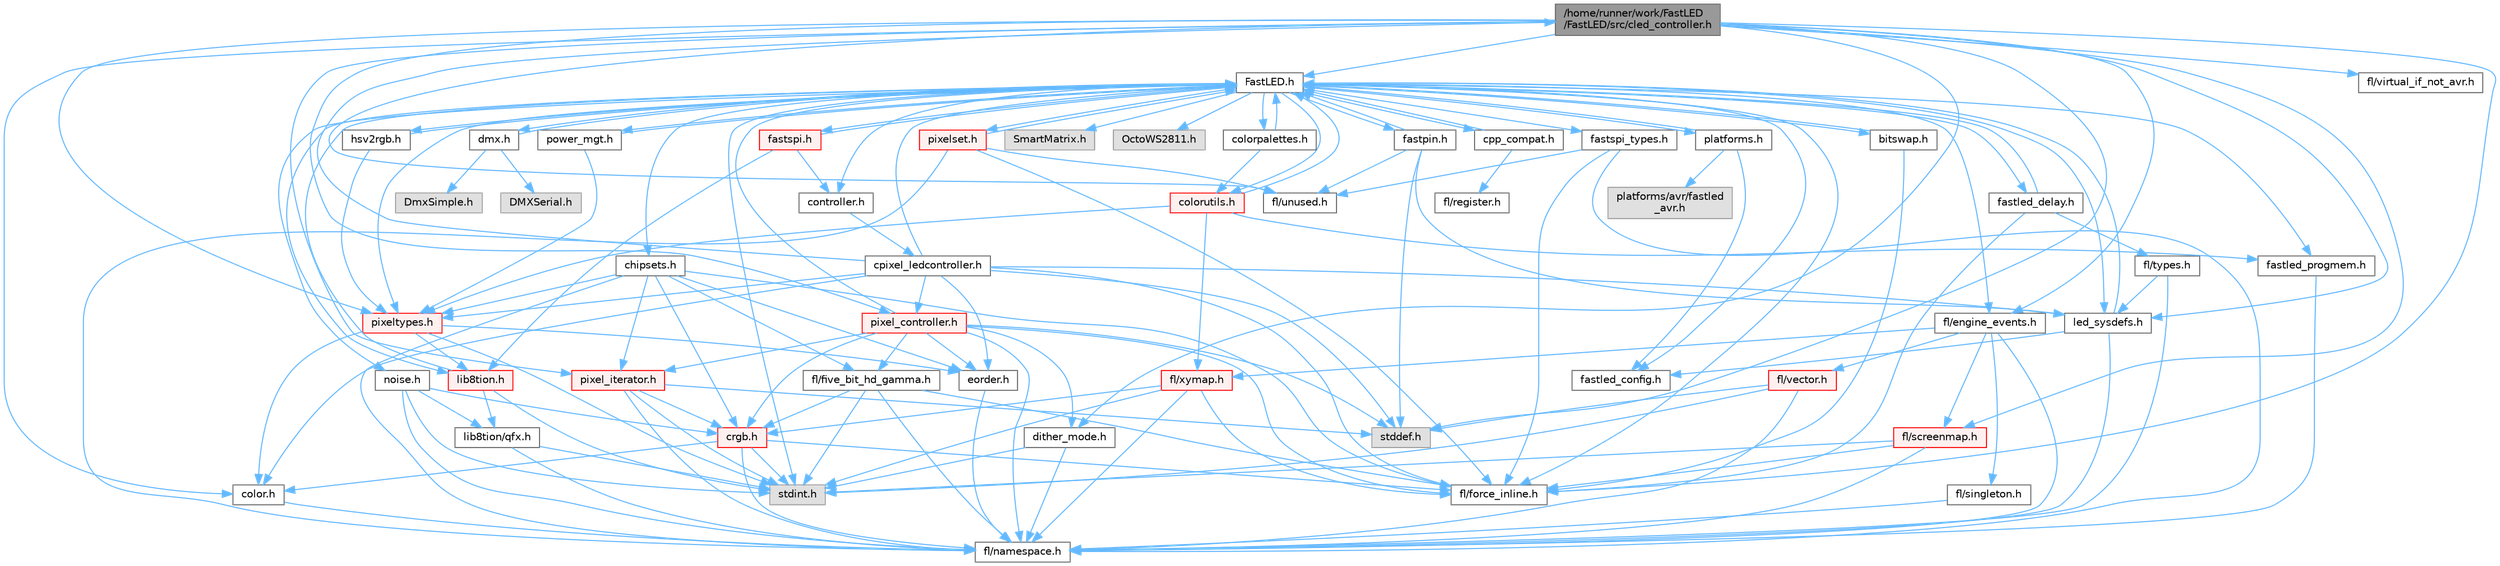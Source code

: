 digraph "/home/runner/work/FastLED/FastLED/src/cled_controller.h"
{
 // LATEX_PDF_SIZE
  bgcolor="transparent";
  edge [fontname=Helvetica,fontsize=10,labelfontname=Helvetica,labelfontsize=10];
  node [fontname=Helvetica,fontsize=10,shape=box,height=0.2,width=0.4];
  Node1 [id="Node000001",label="/home/runner/work/FastLED\l/FastLED/src/cled_controller.h",height=0.2,width=0.4,color="gray40", fillcolor="grey60", style="filled", fontcolor="black",tooltip="base definitions used by led controllers for writing out led data"];
  Node1 -> Node2 [id="edge1_Node000001_Node000002",color="steelblue1",style="solid",tooltip=" "];
  Node2 [id="Node000002",label="stddef.h",height=0.2,width=0.4,color="grey60", fillcolor="#E0E0E0", style="filled",tooltip=" "];
  Node1 -> Node3 [id="edge2_Node000001_Node000003",color="steelblue1",style="solid",tooltip=" "];
  Node3 [id="Node000003",label="FastLED.h",height=0.2,width=0.4,color="grey40", fillcolor="white", style="filled",URL="$db/d97/_fast_l_e_d_8h.html",tooltip="central include file for FastLED, defines the CFastLED class/object"];
  Node3 -> Node4 [id="edge3_Node000003_Node000004",color="steelblue1",style="solid",tooltip=" "];
  Node4 [id="Node000004",label="stdint.h",height=0.2,width=0.4,color="grey60", fillcolor="#E0E0E0", style="filled",tooltip=" "];
  Node3 -> Node5 [id="edge4_Node000003_Node000005",color="steelblue1",style="solid",tooltip=" "];
  Node5 [id="Node000005",label="SmartMatrix.h",height=0.2,width=0.4,color="grey60", fillcolor="#E0E0E0", style="filled",tooltip=" "];
  Node3 -> Node6 [id="edge5_Node000003_Node000006",color="steelblue1",style="solid",tooltip=" "];
  Node6 [id="Node000006",label="OctoWS2811.h",height=0.2,width=0.4,color="grey60", fillcolor="#E0E0E0", style="filled",tooltip=" "];
  Node3 -> Node7 [id="edge6_Node000003_Node000007",color="steelblue1",style="solid",tooltip=" "];
  Node7 [id="Node000007",label="fl/force_inline.h",height=0.2,width=0.4,color="grey40", fillcolor="white", style="filled",URL="$d8/d2d/fl_2force__inline_8h.html",tooltip=" "];
  Node3 -> Node8 [id="edge7_Node000003_Node000008",color="steelblue1",style="solid",tooltip=" "];
  Node8 [id="Node000008",label="cpp_compat.h",height=0.2,width=0.4,color="grey40", fillcolor="white", style="filled",URL="$d9/d13/cpp__compat_8h.html",tooltip="Compatibility functions based on C++ version."];
  Node8 -> Node3 [id="edge8_Node000008_Node000003",color="steelblue1",style="solid",tooltip=" "];
  Node8 -> Node9 [id="edge9_Node000008_Node000009",color="steelblue1",style="solid",tooltip=" "];
  Node9 [id="Node000009",label="fl/register.h",height=0.2,width=0.4,color="grey40", fillcolor="white", style="filled",URL="$d8/dc1/fl_2register_8h.html",tooltip=" "];
  Node3 -> Node10 [id="edge10_Node000003_Node000010",color="steelblue1",style="solid",tooltip=" "];
  Node10 [id="Node000010",label="fastled_config.h",height=0.2,width=0.4,color="grey40", fillcolor="white", style="filled",URL="$d5/d11/fastled__config_8h.html",tooltip="Contains definitions that can be used to configure FastLED at compile time."];
  Node3 -> Node11 [id="edge11_Node000003_Node000011",color="steelblue1",style="solid",tooltip=" "];
  Node11 [id="Node000011",label="led_sysdefs.h",height=0.2,width=0.4,color="grey40", fillcolor="white", style="filled",URL="$d9/d3e/led__sysdefs_8h.html",tooltip="Determines which platform system definitions to include."];
  Node11 -> Node3 [id="edge12_Node000011_Node000003",color="steelblue1",style="solid",tooltip=" "];
  Node11 -> Node10 [id="edge13_Node000011_Node000010",color="steelblue1",style="solid",tooltip=" "];
  Node11 -> Node12 [id="edge14_Node000011_Node000012",color="steelblue1",style="solid",tooltip=" "];
  Node12 [id="Node000012",label="fl/namespace.h",height=0.2,width=0.4,color="grey40", fillcolor="white", style="filled",URL="$df/d2a/namespace_8h.html",tooltip="Implements the FastLED namespace macros."];
  Node3 -> Node13 [id="edge15_Node000003_Node000013",color="steelblue1",style="solid",tooltip=" "];
  Node13 [id="Node000013",label="fastled_delay.h",height=0.2,width=0.4,color="grey40", fillcolor="white", style="filled",URL="$d0/da8/fastled__delay_8h.html",tooltip="Utility functions and classes for managing delay cycles."];
  Node13 -> Node3 [id="edge16_Node000013_Node000003",color="steelblue1",style="solid",tooltip=" "];
  Node13 -> Node14 [id="edge17_Node000013_Node000014",color="steelblue1",style="solid",tooltip=" "];
  Node14 [id="Node000014",label="fl/types.h",height=0.2,width=0.4,color="grey40", fillcolor="white", style="filled",URL="$d7/da1/fl_2types_8h.html",tooltip=" "];
  Node14 -> Node11 [id="edge18_Node000014_Node000011",color="steelblue1",style="solid",tooltip=" "];
  Node14 -> Node12 [id="edge19_Node000014_Node000012",color="steelblue1",style="solid",tooltip=" "];
  Node13 -> Node7 [id="edge20_Node000013_Node000007",color="steelblue1",style="solid",tooltip=" "];
  Node3 -> Node15 [id="edge21_Node000003_Node000015",color="steelblue1",style="solid",tooltip=" "];
  Node15 [id="Node000015",label="bitswap.h",height=0.2,width=0.4,color="grey40", fillcolor="white", style="filled",URL="$de/ded/bitswap_8h.html",tooltip="Functions for doing a rotation of bits/bytes used by parallel output."];
  Node15 -> Node3 [id="edge22_Node000015_Node000003",color="steelblue1",style="solid",tooltip=" "];
  Node15 -> Node7 [id="edge23_Node000015_Node000007",color="steelblue1",style="solid",tooltip=" "];
  Node3 -> Node16 [id="edge24_Node000003_Node000016",color="steelblue1",style="solid",tooltip=" "];
  Node16 [id="Node000016",label="controller.h",height=0.2,width=0.4,color="grey40", fillcolor="white", style="filled",URL="$d2/dd9/controller_8h.html",tooltip="deprecated: base definitions used by led controllers for writing out led data"];
  Node16 -> Node17 [id="edge25_Node000016_Node000017",color="steelblue1",style="solid",tooltip=" "];
  Node17 [id="Node000017",label="cpixel_ledcontroller.h",height=0.2,width=0.4,color="grey40", fillcolor="white", style="filled",URL="$d9/d57/cpixel__ledcontroller_8h.html",tooltip="defines the templated version of the CLEDController class"];
  Node17 -> Node2 [id="edge26_Node000017_Node000002",color="steelblue1",style="solid",tooltip=" "];
  Node17 -> Node3 [id="edge27_Node000017_Node000003",color="steelblue1",style="solid",tooltip=" "];
  Node17 -> Node11 [id="edge28_Node000017_Node000011",color="steelblue1",style="solid",tooltip=" "];
  Node17 -> Node18 [id="edge29_Node000017_Node000018",color="steelblue1",style="solid",tooltip=" "];
  Node18 [id="Node000018",label="pixeltypes.h",height=0.2,width=0.4,color="red", fillcolor="#FFF0F0", style="filled",URL="$d2/dba/pixeltypes_8h.html",tooltip="Includes defintions for RGB and HSV pixels."];
  Node18 -> Node4 [id="edge30_Node000018_Node000004",color="steelblue1",style="solid",tooltip=" "];
  Node18 -> Node19 [id="edge31_Node000018_Node000019",color="steelblue1",style="solid",tooltip=" "];
  Node19 [id="Node000019",label="lib8tion.h",height=0.2,width=0.4,color="red", fillcolor="#FFF0F0", style="filled",URL="$df/da5/lib8tion_8h.html",tooltip="Fast, efficient 8-bit math functions specifically designed for high-performance LED programming."];
  Node19 -> Node3 [id="edge32_Node000019_Node000003",color="steelblue1",style="solid",tooltip=" "];
  Node19 -> Node4 [id="edge33_Node000019_Node000004",color="steelblue1",style="solid",tooltip=" "];
  Node19 -> Node22 [id="edge34_Node000019_Node000022",color="steelblue1",style="solid",tooltip=" "];
  Node22 [id="Node000022",label="lib8tion/qfx.h",height=0.2,width=0.4,color="grey40", fillcolor="white", style="filled",URL="$d2/d19/qfx_8h.html",tooltip=" "];
  Node22 -> Node4 [id="edge35_Node000022_Node000004",color="steelblue1",style="solid",tooltip=" "];
  Node22 -> Node12 [id="edge36_Node000022_Node000012",color="steelblue1",style="solid",tooltip=" "];
  Node18 -> Node28 [id="edge37_Node000018_Node000028",color="steelblue1",style="solid",tooltip=" "];
  Node28 [id="Node000028",label="color.h",height=0.2,width=0.4,color="grey40", fillcolor="white", style="filled",URL="$d2/d6b/src_2color_8h.html",tooltip="Contains definitions for color correction and temperature."];
  Node28 -> Node12 [id="edge38_Node000028_Node000012",color="steelblue1",style="solid",tooltip=" "];
  Node18 -> Node33 [id="edge39_Node000018_Node000033",color="steelblue1",style="solid",tooltip=" "];
  Node33 [id="Node000033",label="eorder.h",height=0.2,width=0.4,color="grey40", fillcolor="white", style="filled",URL="$db/d07/eorder_8h.html",tooltip="Defines color channel ordering enumerations."];
  Node33 -> Node12 [id="edge40_Node000033_Node000012",color="steelblue1",style="solid",tooltip=" "];
  Node17 -> Node28 [id="edge41_Node000017_Node000028",color="steelblue1",style="solid",tooltip=" "];
  Node17 -> Node33 [id="edge42_Node000017_Node000033",color="steelblue1",style="solid",tooltip=" "];
  Node17 -> Node7 [id="edge43_Node000017_Node000007",color="steelblue1",style="solid",tooltip=" "];
  Node17 -> Node42 [id="edge44_Node000017_Node000042",color="steelblue1",style="solid",tooltip=" "];
  Node42 [id="Node000042",label="pixel_controller.h",height=0.2,width=0.4,color="red", fillcolor="#FFF0F0", style="filled",URL="$d5/d4d/pixel__controller_8h.html",tooltip="Low level pixel data writing class."];
  Node42 -> Node2 [id="edge45_Node000042_Node000002",color="steelblue1",style="solid",tooltip=" "];
  Node42 -> Node3 [id="edge46_Node000042_Node000003",color="steelblue1",style="solid",tooltip=" "];
  Node42 -> Node44 [id="edge47_Node000042_Node000044",color="steelblue1",style="solid",tooltip=" "];
  Node44 [id="Node000044",label="fl/five_bit_hd_gamma.h",height=0.2,width=0.4,color="grey40", fillcolor="white", style="filled",URL="$dc/d44/five__bit__hd__gamma_8h.html",tooltip="Declares functions for five-bit gamma correction."];
  Node44 -> Node4 [id="edge48_Node000044_Node000004",color="steelblue1",style="solid",tooltip=" "];
  Node44 -> Node12 [id="edge49_Node000044_Node000012",color="steelblue1",style="solid",tooltip=" "];
  Node44 -> Node7 [id="edge50_Node000044_Node000007",color="steelblue1",style="solid",tooltip=" "];
  Node44 -> Node26 [id="edge51_Node000044_Node000026",color="steelblue1",style="solid",tooltip=" "];
  Node26 [id="Node000026",label="crgb.h",height=0.2,width=0.4,color="red", fillcolor="#FFF0F0", style="filled",URL="$db/dd1/crgb_8h.html",tooltip="Defines the red, green, and blue (RGB) pixel struct."];
  Node26 -> Node4 [id="edge52_Node000026_Node000004",color="steelblue1",style="solid",tooltip=" "];
  Node26 -> Node12 [id="edge53_Node000026_Node000012",color="steelblue1",style="solid",tooltip=" "];
  Node26 -> Node28 [id="edge54_Node000026_Node000028",color="steelblue1",style="solid",tooltip=" "];
  Node26 -> Node7 [id="edge55_Node000026_Node000007",color="steelblue1",style="solid",tooltip=" "];
  Node42 -> Node7 [id="edge56_Node000042_Node000007",color="steelblue1",style="solid",tooltip=" "];
  Node42 -> Node12 [id="edge57_Node000042_Node000012",color="steelblue1",style="solid",tooltip=" "];
  Node42 -> Node33 [id="edge58_Node000042_Node000033",color="steelblue1",style="solid",tooltip=" "];
  Node42 -> Node45 [id="edge59_Node000042_Node000045",color="steelblue1",style="solid",tooltip=" "];
  Node45 [id="Node000045",label="dither_mode.h",height=0.2,width=0.4,color="grey40", fillcolor="white", style="filled",URL="$d8/d90/dither__mode_8h.html",tooltip="Declares dithering options and types."];
  Node45 -> Node4 [id="edge60_Node000045_Node000004",color="steelblue1",style="solid",tooltip=" "];
  Node45 -> Node12 [id="edge61_Node000045_Node000012",color="steelblue1",style="solid",tooltip=" "];
  Node42 -> Node46 [id="edge62_Node000042_Node000046",color="steelblue1",style="solid",tooltip=" "];
  Node46 [id="Node000046",label="pixel_iterator.h",height=0.2,width=0.4,color="red", fillcolor="#FFF0F0", style="filled",URL="$d8/d6c/pixel__iterator_8h.html",tooltip="Non-templated low level pixel data writing class."];
  Node46 -> Node2 [id="edge63_Node000046_Node000002",color="steelblue1",style="solid",tooltip=" "];
  Node46 -> Node4 [id="edge64_Node000046_Node000004",color="steelblue1",style="solid",tooltip=" "];
  Node46 -> Node12 [id="edge65_Node000046_Node000012",color="steelblue1",style="solid",tooltip=" "];
  Node46 -> Node26 [id="edge66_Node000046_Node000026",color="steelblue1",style="solid",tooltip=" "];
  Node42 -> Node26 [id="edge67_Node000042_Node000026",color="steelblue1",style="solid",tooltip=" "];
  Node17 -> Node1 [id="edge68_Node000017_Node000001",color="steelblue1",style="solid",tooltip=" "];
  Node3 -> Node47 [id="edge69_Node000003_Node000047",color="steelblue1",style="solid",tooltip=" "];
  Node47 [id="Node000047",label="fastpin.h",height=0.2,width=0.4,color="grey40", fillcolor="white", style="filled",URL="$db/d65/fastpin_8h.html",tooltip="Class base definitions for defining fast pin access."];
  Node47 -> Node3 [id="edge70_Node000047_Node000003",color="steelblue1",style="solid",tooltip=" "];
  Node47 -> Node11 [id="edge71_Node000047_Node000011",color="steelblue1",style="solid",tooltip=" "];
  Node47 -> Node2 [id="edge72_Node000047_Node000002",color="steelblue1",style="solid",tooltip=" "];
  Node47 -> Node48 [id="edge73_Node000047_Node000048",color="steelblue1",style="solid",tooltip=" "];
  Node48 [id="Node000048",label="fl/unused.h",height=0.2,width=0.4,color="grey40", fillcolor="white", style="filled",URL="$d8/d4b/unused_8h.html",tooltip=" "];
  Node3 -> Node49 [id="edge74_Node000003_Node000049",color="steelblue1",style="solid",tooltip=" "];
  Node49 [id="Node000049",label="fastspi_types.h",height=0.2,width=0.4,color="grey40", fillcolor="white", style="filled",URL="$d2/ddb/fastspi__types_8h.html",tooltip="Data types and constants used by SPI interfaces."];
  Node49 -> Node7 [id="edge75_Node000049_Node000007",color="steelblue1",style="solid",tooltip=" "];
  Node49 -> Node12 [id="edge76_Node000049_Node000012",color="steelblue1",style="solid",tooltip=" "];
  Node49 -> Node48 [id="edge77_Node000049_Node000048",color="steelblue1",style="solid",tooltip=" "];
  Node3 -> Node50 [id="edge78_Node000003_Node000050",color="steelblue1",style="solid",tooltip=" "];
  Node50 [id="Node000050",label="dmx.h",height=0.2,width=0.4,color="grey40", fillcolor="white", style="filled",URL="$d3/de1/dmx_8h.html",tooltip="Defines the DMX512-based LED controllers."];
  Node50 -> Node3 [id="edge79_Node000050_Node000003",color="steelblue1",style="solid",tooltip=" "];
  Node50 -> Node51 [id="edge80_Node000050_Node000051",color="steelblue1",style="solid",tooltip=" "];
  Node51 [id="Node000051",label="DmxSimple.h",height=0.2,width=0.4,color="grey60", fillcolor="#E0E0E0", style="filled",tooltip=" "];
  Node50 -> Node52 [id="edge81_Node000050_Node000052",color="steelblue1",style="solid",tooltip=" "];
  Node52 [id="Node000052",label="DMXSerial.h",height=0.2,width=0.4,color="grey60", fillcolor="#E0E0E0", style="filled",tooltip=" "];
  Node3 -> Node53 [id="edge82_Node000003_Node000053",color="steelblue1",style="solid",tooltip=" "];
  Node53 [id="Node000053",label="platforms.h",height=0.2,width=0.4,color="grey40", fillcolor="white", style="filled",URL="$da/dc9/platforms_8h.html",tooltip="Determines which platforms headers to include."];
  Node53 -> Node3 [id="edge83_Node000053_Node000003",color="steelblue1",style="solid",tooltip=" "];
  Node53 -> Node10 [id="edge84_Node000053_Node000010",color="steelblue1",style="solid",tooltip=" "];
  Node53 -> Node54 [id="edge85_Node000053_Node000054",color="steelblue1",style="solid",tooltip=" "];
  Node54 [id="Node000054",label="platforms/avr/fastled\l_avr.h",height=0.2,width=0.4,color="grey60", fillcolor="#E0E0E0", style="filled",tooltip=" "];
  Node3 -> Node55 [id="edge86_Node000003_Node000055",color="steelblue1",style="solid",tooltip=" "];
  Node55 [id="Node000055",label="fastled_progmem.h",height=0.2,width=0.4,color="grey40", fillcolor="white", style="filled",URL="$df/dab/fastled__progmem_8h.html",tooltip="Wrapper definitions to allow seamless use of PROGMEM in environments that have it."];
  Node55 -> Node12 [id="edge87_Node000055_Node000012",color="steelblue1",style="solid",tooltip=" "];
  Node3 -> Node19 [id="edge88_Node000003_Node000019",color="steelblue1",style="solid",tooltip=" "];
  Node3 -> Node18 [id="edge89_Node000003_Node000018",color="steelblue1",style="solid",tooltip=" "];
  Node3 -> Node56 [id="edge90_Node000003_Node000056",color="steelblue1",style="solid",tooltip=" "];
  Node56 [id="Node000056",label="hsv2rgb.h",height=0.2,width=0.4,color="grey40", fillcolor="white", style="filled",URL="$de/d9a/hsv2rgb_8h.html",tooltip="Functions to convert from the HSV colorspace to the RGB colorspace."];
  Node56 -> Node3 [id="edge91_Node000056_Node000003",color="steelblue1",style="solid",tooltip=" "];
  Node56 -> Node18 [id="edge92_Node000056_Node000018",color="steelblue1",style="solid",tooltip=" "];
  Node3 -> Node57 [id="edge93_Node000003_Node000057",color="steelblue1",style="solid",tooltip=" "];
  Node57 [id="Node000057",label="colorutils.h",height=0.2,width=0.4,color="red", fillcolor="#FFF0F0", style="filled",URL="$d1/dfb/colorutils_8h.html",tooltip="Utility functions for color fill, palettes, blending, and more."];
  Node57 -> Node3 [id="edge94_Node000057_Node000003",color="steelblue1",style="solid",tooltip=" "];
  Node57 -> Node18 [id="edge95_Node000057_Node000018",color="steelblue1",style="solid",tooltip=" "];
  Node57 -> Node55 [id="edge96_Node000057_Node000055",color="steelblue1",style="solid",tooltip=" "];
  Node57 -> Node58 [id="edge97_Node000057_Node000058",color="steelblue1",style="solid",tooltip=" "];
  Node58 [id="Node000058",label="fl/xymap.h",height=0.2,width=0.4,color="red", fillcolor="#FFF0F0", style="filled",URL="$d6/dc9/fl_2xymap_8h.html",tooltip=" "];
  Node58 -> Node4 [id="edge98_Node000058_Node000004",color="steelblue1",style="solid",tooltip=" "];
  Node58 -> Node26 [id="edge99_Node000058_Node000026",color="steelblue1",style="solid",tooltip=" "];
  Node58 -> Node7 [id="edge100_Node000058_Node000007",color="steelblue1",style="solid",tooltip=" "];
  Node58 -> Node12 [id="edge101_Node000058_Node000012",color="steelblue1",style="solid",tooltip=" "];
  Node3 -> Node63 [id="edge102_Node000003_Node000063",color="steelblue1",style="solid",tooltip=" "];
  Node63 [id="Node000063",label="pixelset.h",height=0.2,width=0.4,color="red", fillcolor="#FFF0F0", style="filled",URL="$d4/d46/pixelset_8h.html",tooltip="Declares classes for managing logical groups of LEDs."];
  Node63 -> Node3 [id="edge103_Node000063_Node000003",color="steelblue1",style="solid",tooltip=" "];
  Node63 -> Node7 [id="edge104_Node000063_Node000007",color="steelblue1",style="solid",tooltip=" "];
  Node63 -> Node48 [id="edge105_Node000063_Node000048",color="steelblue1",style="solid",tooltip=" "];
  Node63 -> Node12 [id="edge106_Node000063_Node000012",color="steelblue1",style="solid",tooltip=" "];
  Node3 -> Node65 [id="edge107_Node000003_Node000065",color="steelblue1",style="solid",tooltip=" "];
  Node65 [id="Node000065",label="colorpalettes.h",height=0.2,width=0.4,color="grey40", fillcolor="white", style="filled",URL="$dc/dcc/colorpalettes_8h.html",tooltip="Declarations for the predefined color palettes supplied by FastLED."];
  Node65 -> Node3 [id="edge108_Node000065_Node000003",color="steelblue1",style="solid",tooltip=" "];
  Node65 -> Node57 [id="edge109_Node000065_Node000057",color="steelblue1",style="solid",tooltip=" "];
  Node3 -> Node66 [id="edge110_Node000003_Node000066",color="steelblue1",style="solid",tooltip=" "];
  Node66 [id="Node000066",label="noise.h",height=0.2,width=0.4,color="grey40", fillcolor="white", style="filled",URL="$d1/d31/noise_8h.html",tooltip="Functions to generate and fill arrays with noise."];
  Node66 -> Node4 [id="edge111_Node000066_Node000004",color="steelblue1",style="solid",tooltip=" "];
  Node66 -> Node26 [id="edge112_Node000066_Node000026",color="steelblue1",style="solid",tooltip=" "];
  Node66 -> Node12 [id="edge113_Node000066_Node000012",color="steelblue1",style="solid",tooltip=" "];
  Node66 -> Node22 [id="edge114_Node000066_Node000022",color="steelblue1",style="solid",tooltip=" "];
  Node3 -> Node67 [id="edge115_Node000003_Node000067",color="steelblue1",style="solid",tooltip=" "];
  Node67 [id="Node000067",label="power_mgt.h",height=0.2,width=0.4,color="grey40", fillcolor="white", style="filled",URL="$dc/d5b/power__mgt_8h.html",tooltip="Functions to limit the power used by FastLED."];
  Node67 -> Node3 [id="edge116_Node000067_Node000003",color="steelblue1",style="solid",tooltip=" "];
  Node67 -> Node18 [id="edge117_Node000067_Node000018",color="steelblue1",style="solid",tooltip=" "];
  Node3 -> Node68 [id="edge118_Node000003_Node000068",color="steelblue1",style="solid",tooltip=" "];
  Node68 [id="Node000068",label="fastspi.h",height=0.2,width=0.4,color="red", fillcolor="#FFF0F0", style="filled",URL="$d6/ddc/fastspi_8h.html",tooltip="Serial peripheral interface (SPI) definitions per platform."];
  Node68 -> Node3 [id="edge119_Node000068_Node000003",color="steelblue1",style="solid",tooltip=" "];
  Node68 -> Node16 [id="edge120_Node000068_Node000016",color="steelblue1",style="solid",tooltip=" "];
  Node68 -> Node19 [id="edge121_Node000068_Node000019",color="steelblue1",style="solid",tooltip=" "];
  Node3 -> Node70 [id="edge122_Node000003_Node000070",color="steelblue1",style="solid",tooltip=" "];
  Node70 [id="Node000070",label="chipsets.h",height=0.2,width=0.4,color="grey40", fillcolor="white", style="filled",URL="$db/d66/chipsets_8h.html",tooltip="Contains the bulk of the definitions for the various LED chipsets supported."];
  Node70 -> Node18 [id="edge123_Node000070_Node000018",color="steelblue1",style="solid",tooltip=" "];
  Node70 -> Node44 [id="edge124_Node000070_Node000044",color="steelblue1",style="solid",tooltip=" "];
  Node70 -> Node7 [id="edge125_Node000070_Node000007",color="steelblue1",style="solid",tooltip=" "];
  Node70 -> Node46 [id="edge126_Node000070_Node000046",color="steelblue1",style="solid",tooltip=" "];
  Node70 -> Node26 [id="edge127_Node000070_Node000026",color="steelblue1",style="solid",tooltip=" "];
  Node70 -> Node33 [id="edge128_Node000070_Node000033",color="steelblue1",style="solid",tooltip=" "];
  Node70 -> Node12 [id="edge129_Node000070_Node000012",color="steelblue1",style="solid",tooltip=" "];
  Node3 -> Node71 [id="edge130_Node000003_Node000071",color="steelblue1",style="solid",tooltip=" "];
  Node71 [id="Node000071",label="fl/engine_events.h",height=0.2,width=0.4,color="grey40", fillcolor="white", style="filled",URL="$dc/dd9/fl_2engine__events_8h.html",tooltip=" "];
  Node71 -> Node38 [id="edge131_Node000071_Node000038",color="steelblue1",style="solid",tooltip=" "];
  Node38 [id="Node000038",label="fl/vector.h",height=0.2,width=0.4,color="red", fillcolor="#FFF0F0", style="filled",URL="$d6/d68/vector_8h.html",tooltip=" "];
  Node38 -> Node4 [id="edge132_Node000038_Node000004",color="steelblue1",style="solid",tooltip=" "];
  Node38 -> Node2 [id="edge133_Node000038_Node000002",color="steelblue1",style="solid",tooltip=" "];
  Node38 -> Node12 [id="edge134_Node000038_Node000012",color="steelblue1",style="solid",tooltip=" "];
  Node71 -> Node72 [id="edge135_Node000071_Node000072",color="steelblue1",style="solid",tooltip=" "];
  Node72 [id="Node000072",label="fl/singleton.h",height=0.2,width=0.4,color="grey40", fillcolor="white", style="filled",URL="$d0/dae/fl_2singleton_8h.html",tooltip=" "];
  Node72 -> Node12 [id="edge136_Node000072_Node000012",color="steelblue1",style="solid",tooltip=" "];
  Node71 -> Node58 [id="edge137_Node000071_Node000058",color="steelblue1",style="solid",tooltip=" "];
  Node71 -> Node73 [id="edge138_Node000071_Node000073",color="steelblue1",style="solid",tooltip=" "];
  Node73 [id="Node000073",label="fl/screenmap.h",height=0.2,width=0.4,color="red", fillcolor="#FFF0F0", style="filled",URL="$d7/d0d/fl_2screenmap_8h.html",tooltip=" "];
  Node73 -> Node4 [id="edge139_Node000073_Node000004",color="steelblue1",style="solid",tooltip=" "];
  Node73 -> Node7 [id="edge140_Node000073_Node000007",color="steelblue1",style="solid",tooltip=" "];
  Node73 -> Node12 [id="edge141_Node000073_Node000012",color="steelblue1",style="solid",tooltip=" "];
  Node71 -> Node12 [id="edge142_Node000071_Node000012",color="steelblue1",style="solid",tooltip=" "];
  Node1 -> Node11 [id="edge143_Node000001_Node000011",color="steelblue1",style="solid",tooltip=" "];
  Node1 -> Node18 [id="edge144_Node000001_Node000018",color="steelblue1",style="solid",tooltip=" "];
  Node1 -> Node28 [id="edge145_Node000001_Node000028",color="steelblue1",style="solid",tooltip=" "];
  Node1 -> Node7 [id="edge146_Node000001_Node000007",color="steelblue1",style="solid",tooltip=" "];
  Node1 -> Node48 [id="edge147_Node000001_Node000048",color="steelblue1",style="solid",tooltip=" "];
  Node1 -> Node42 [id="edge148_Node000001_Node000042",color="steelblue1",style="solid",tooltip=" "];
  Node1 -> Node45 [id="edge149_Node000001_Node000045",color="steelblue1",style="solid",tooltip=" "];
  Node1 -> Node46 [id="edge150_Node000001_Node000046",color="steelblue1",style="solid",tooltip=" "];
  Node1 -> Node71 [id="edge151_Node000001_Node000071",color="steelblue1",style="solid",tooltip=" "];
  Node1 -> Node73 [id="edge152_Node000001_Node000073",color="steelblue1",style="solid",tooltip=" "];
  Node1 -> Node80 [id="edge153_Node000001_Node000080",color="steelblue1",style="solid",tooltip=" "];
  Node80 [id="Node000080",label="fl/virtual_if_not_avr.h",height=0.2,width=0.4,color="grey40", fillcolor="white", style="filled",URL="$da/ddb/virtual__if__not__avr_8h.html",tooltip=" "];
}
